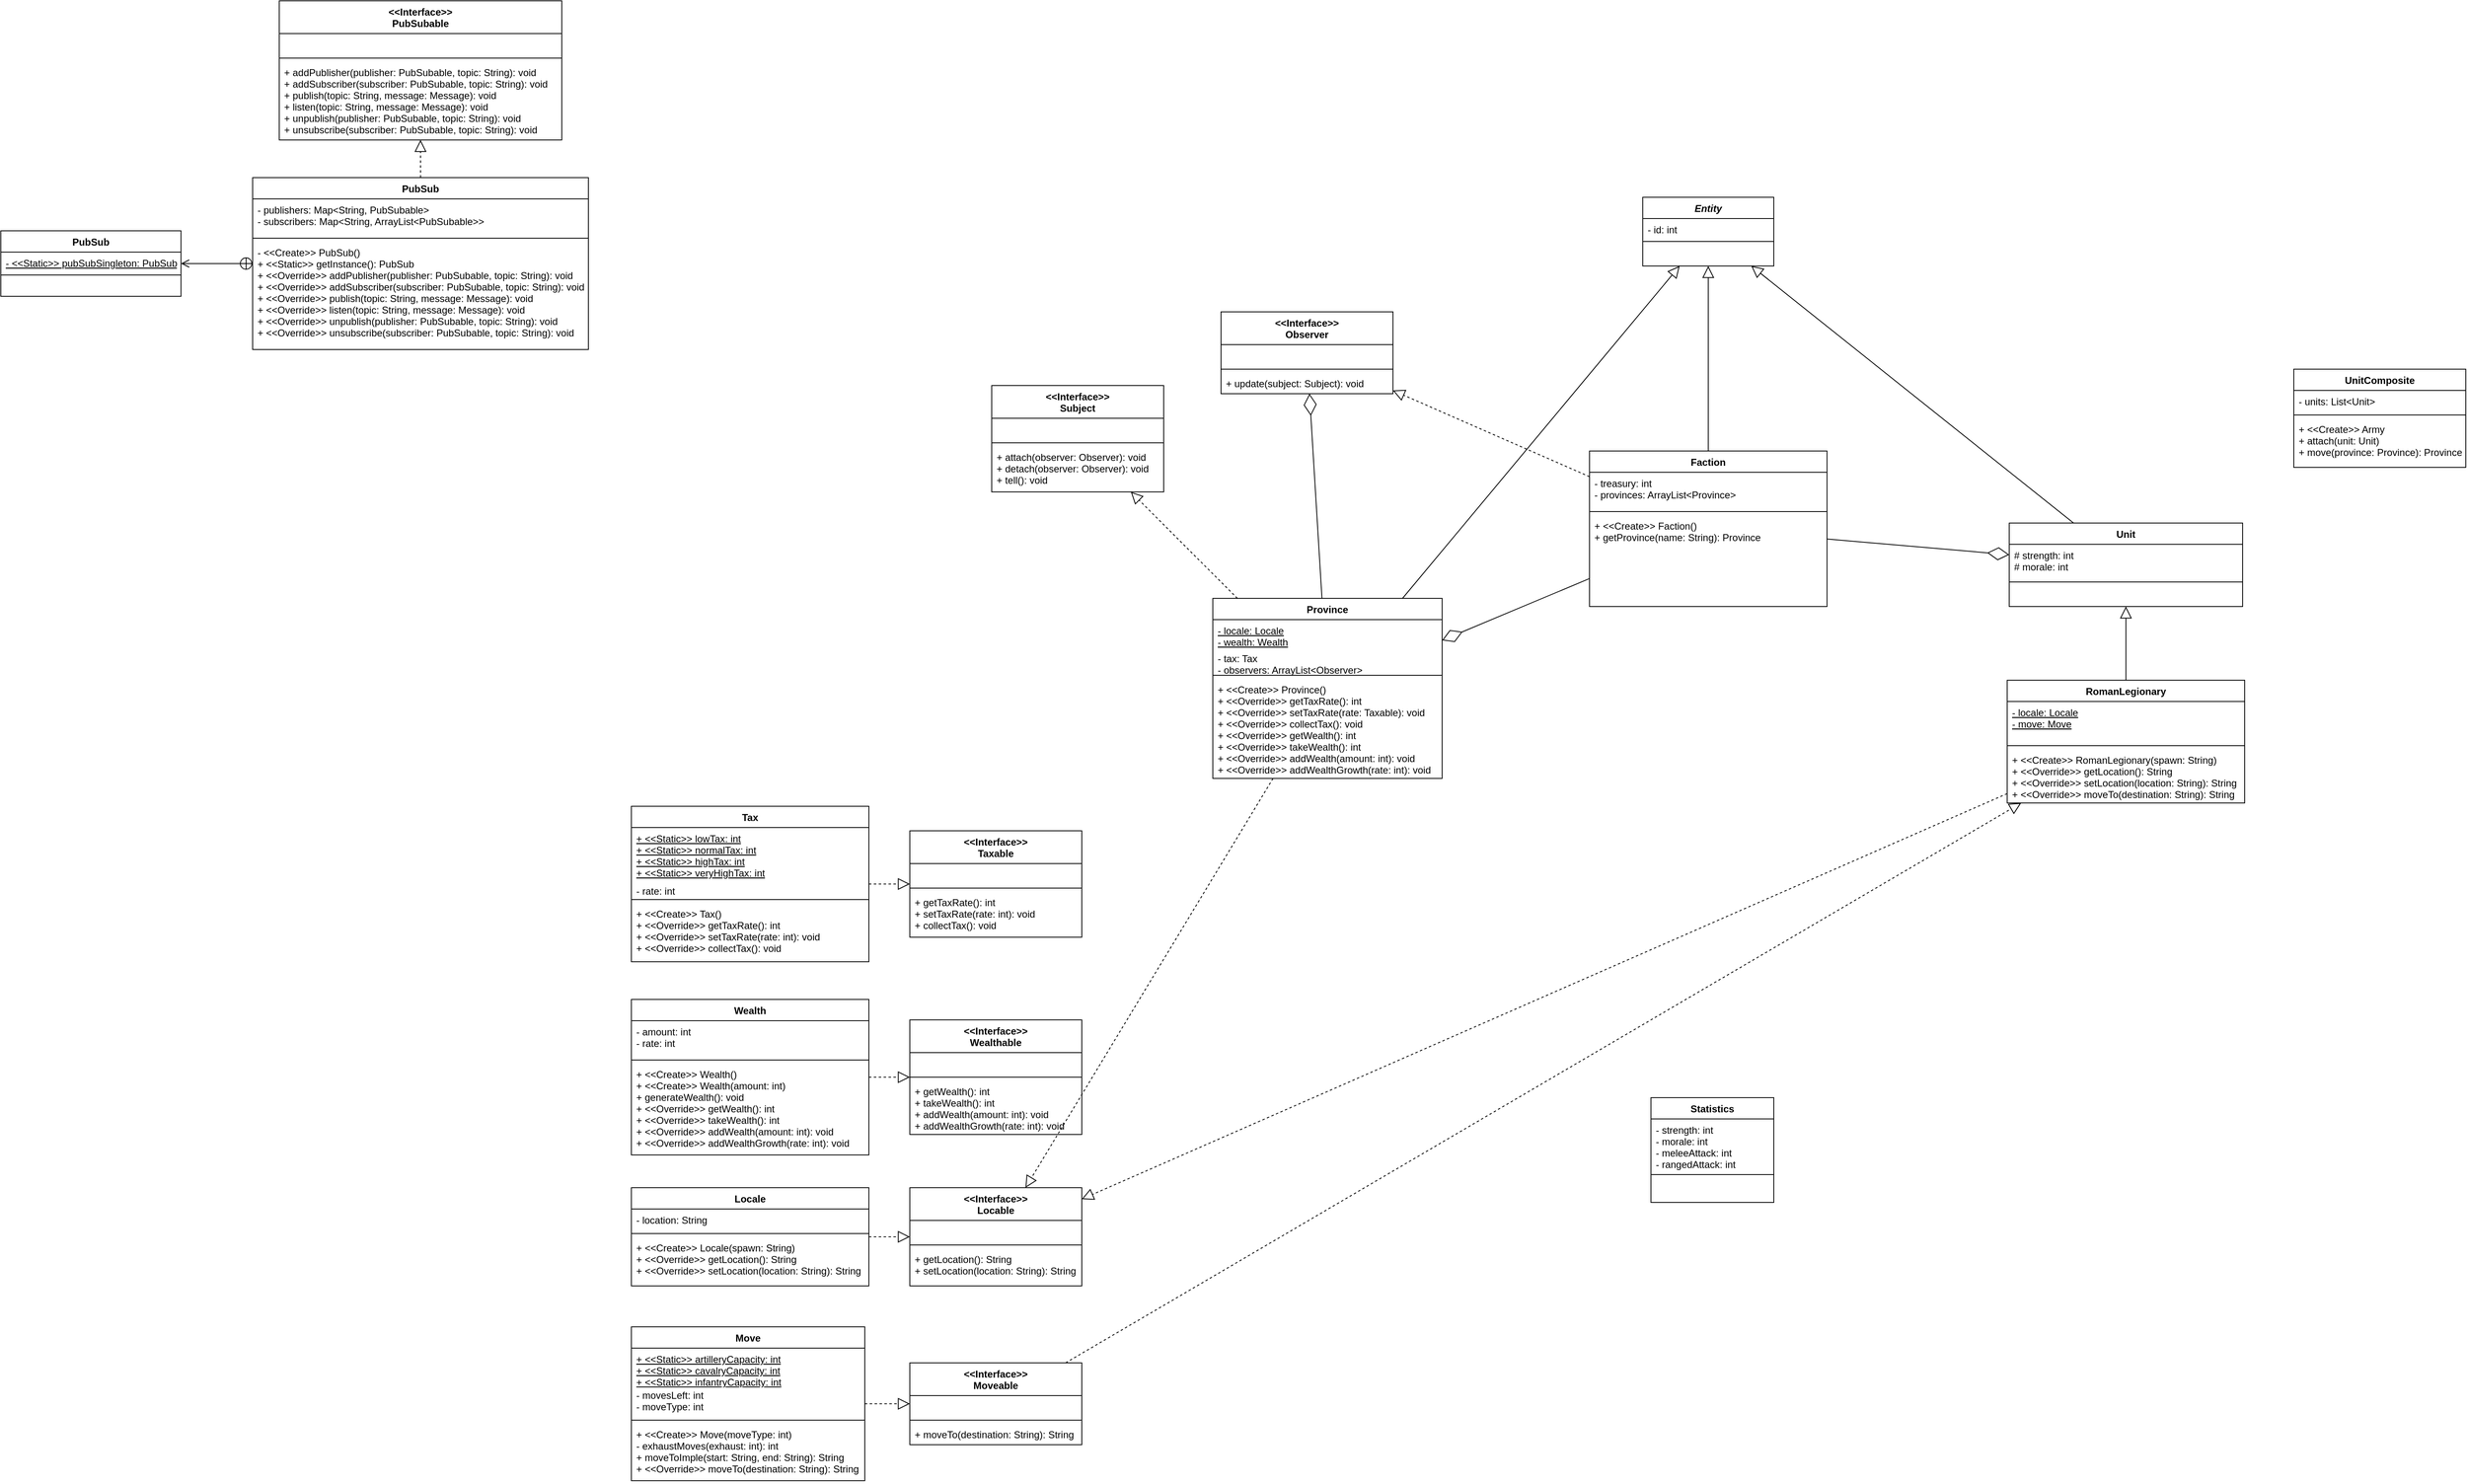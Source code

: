 <mxfile version="13.6.5">
    <diagram id="6988qr3DfwMfVrB6cIxQ" name="Page-1">
        <mxGraphModel dx="8612" dy="5591" grid="1" gridSize="10" guides="1" tooltips="1" connect="1" arrows="1" fold="1" page="1" pageScale="1" pageWidth="4681" pageHeight="3300" math="0" shadow="0">
            <root>
                <mxCell id="0"/>
                <mxCell id="1" parent="0"/>
                <mxCell id="2" value="RomanLegionary" style="swimlane;fontStyle=1;align=center;verticalAlign=top;childLayout=stackLayout;horizontal=1;startSize=26;horizontalStack=0;resizeParent=1;resizeParentMax=0;resizeLast=0;collapsible=1;marginBottom=0;" parent="1" vertex="1">
                    <mxGeometry x="360" y="40" width="290" height="150" as="geometry"/>
                </mxCell>
                <mxCell id="3" value="- locale: Locale&#10;- move: Move" style="text;strokeColor=none;fillColor=none;align=left;verticalAlign=top;spacingLeft=4;spacingRight=4;overflow=hidden;rotatable=0;points=[[0,0.5],[1,0.5]];portConstraint=eastwest;fontStyle=4" parent="2" vertex="1">
                    <mxGeometry y="26" width="290" height="50" as="geometry"/>
                </mxCell>
                <mxCell id="4" value="" style="line;strokeWidth=1;fillColor=none;align=left;verticalAlign=middle;spacingTop=-1;spacingLeft=3;spacingRight=3;rotatable=0;labelPosition=right;points=[];portConstraint=eastwest;" parent="2" vertex="1">
                    <mxGeometry y="76" width="290" height="8" as="geometry"/>
                </mxCell>
                <mxCell id="5" value="+ &lt;&lt;Create&gt;&gt; RomanLegionary(spawn: String)&#10;+ &lt;&lt;Override&gt;&gt; getLocation(): String&#10;+ &lt;&lt;Override&gt;&gt; setLocation(location: String): String&#10;+ &lt;&lt;Override&gt;&gt; moveTo(destination: String): String" style="text;strokeColor=none;fillColor=none;align=left;verticalAlign=top;spacingLeft=4;spacingRight=4;overflow=hidden;rotatable=0;points=[[0,0.5],[1,0.5]];portConstraint=eastwest;" parent="2" vertex="1">
                    <mxGeometry y="84" width="290" height="66" as="geometry"/>
                </mxCell>
                <mxCell id="86" value="" style="endArrow=block;endFill=0;endSize=12;html=1;" parent="1" source="2" target="6" edge="1">
                    <mxGeometry width="160" relative="1" as="geometry">
                        <mxPoint x="100" y="82.66" as="sourcePoint"/>
                        <mxPoint x="260" y="82.66" as="targetPoint"/>
                    </mxGeometry>
                </mxCell>
                <mxCell id="114" value="" style="endArrow=block;dashed=1;endFill=0;endSize=12;html=1;" parent="1" source="109" target="101" edge="1">
                    <mxGeometry width="160" relative="1" as="geometry">
                        <mxPoint x="83.705" y="450.0" as="sourcePoint"/>
                        <mxPoint x="126.286" y="390.0" as="targetPoint"/>
                    </mxGeometry>
                </mxCell>
                <mxCell id="115" value="" style="endArrow=block;dashed=1;endFill=0;endSize=12;html=1;" parent="1" source="2" target="101" edge="1">
                    <mxGeometry width="160" relative="1" as="geometry">
                        <mxPoint x="200" y="140" as="sourcePoint"/>
                        <mxPoint x="-40.325" y="292" as="targetPoint"/>
                    </mxGeometry>
                </mxCell>
                <mxCell id="153" value="" style="endArrow=block;dashed=1;endFill=0;endSize=12;html=1;" parent="1" source="68" target="249" edge="1">
                    <mxGeometry width="160" relative="1" as="geometry">
                        <mxPoint x="-630" y="-20" as="sourcePoint"/>
                        <mxPoint x="-730" y="-90" as="targetPoint"/>
                    </mxGeometry>
                </mxCell>
                <mxCell id="176" value="" style="endArrow=block;dashed=1;endFill=0;endSize=12;html=1;" parent="1" source="167" target="2" edge="1">
                    <mxGeometry width="160" relative="1" as="geometry">
                        <mxPoint x="219.17" y="-250" as="sourcePoint"/>
                        <mxPoint x="219.17" y="-340" as="targetPoint"/>
                    </mxGeometry>
                </mxCell>
                <mxCell id="177" value="" style="endArrow=block;dashed=1;endFill=0;endSize=12;html=1;" parent="1" source="171" target="167" edge="1">
                    <mxGeometry width="160" relative="1" as="geometry">
                        <mxPoint x="682.5" y="446.004" as="sourcePoint"/>
                        <mxPoint x="767.5" y="412.914" as="targetPoint"/>
                    </mxGeometry>
                </mxCell>
                <mxCell id="141" value="UnitComposite" style="swimlane;fontStyle=1;align=center;verticalAlign=top;childLayout=stackLayout;horizontal=1;startSize=26;horizontalStack=0;resizeParent=1;resizeParentMax=0;resizeLast=0;collapsible=1;marginBottom=0;" parent="1" vertex="1">
                    <mxGeometry x="710" y="-340" width="210" height="120" as="geometry"/>
                </mxCell>
                <mxCell id="142" value="- units: List&lt;Unit&gt;" style="text;strokeColor=none;fillColor=none;align=left;verticalAlign=top;spacingLeft=4;spacingRight=4;overflow=hidden;rotatable=0;points=[[0,0.5],[1,0.5]];portConstraint=eastwest;" parent="141" vertex="1">
                    <mxGeometry y="26" width="210" height="26" as="geometry"/>
                </mxCell>
                <mxCell id="143" value="" style="line;strokeWidth=1;fillColor=none;align=left;verticalAlign=middle;spacingTop=-1;spacingLeft=3;spacingRight=3;rotatable=0;labelPosition=right;points=[];portConstraint=eastwest;" parent="141" vertex="1">
                    <mxGeometry y="52" width="210" height="8" as="geometry"/>
                </mxCell>
                <mxCell id="144" value="+ &lt;&lt;Create&gt;&gt; Army&#10;+ attach(unit: Unit)&#10;+ move(province: Province): Province" style="text;strokeColor=none;fillColor=none;align=left;verticalAlign=top;spacingLeft=4;spacingRight=4;overflow=hidden;rotatable=0;points=[[0,0.5],[1,0.5]];portConstraint=eastwest;" parent="141" vertex="1">
                    <mxGeometry y="60" width="210" height="60" as="geometry"/>
                </mxCell>
                <mxCell id="191" value="" style="endArrow=block;dashed=1;endFill=0;endSize=12;html=1;" parent="1" source="196" target="192" edge="1">
                    <mxGeometry width="160" relative="1" as="geometry">
                        <mxPoint x="-356.295" y="460.0" as="sourcePoint"/>
                        <mxPoint x="-313.714" y="400.0" as="targetPoint"/>
                    </mxGeometry>
                </mxCell>
                <mxCell id="200" value="" style="endArrow=block;dashed=1;endFill=0;endSize=12;html=1;" parent="1" source="201" target="205" edge="1">
                    <mxGeometry width="160" relative="1" as="geometry">
                        <mxPoint x="-736.295" y="460.0" as="sourcePoint"/>
                        <mxPoint x="-693.714" y="400.0" as="targetPoint"/>
                    </mxGeometry>
                </mxCell>
                <mxCell id="236" value="" style="endArrow=block;dashed=1;endFill=0;endSize=12;html=1;" parent="1" source="68" target="101" edge="1">
                    <mxGeometry width="160" relative="1" as="geometry">
                        <mxPoint x="-259.998" y="48" as="sourcePoint"/>
                        <mxPoint x="-168.262" y="168" as="targetPoint"/>
                    </mxGeometry>
                </mxCell>
                <mxCell id="209" value="Faction" style="swimlane;fontStyle=1;align=center;verticalAlign=top;childLayout=stackLayout;horizontal=1;startSize=26;horizontalStack=0;resizeParent=1;resizeParentMax=0;resizeLast=0;collapsible=1;marginBottom=0;" parent="1" vertex="1">
                    <mxGeometry x="-150" y="-240" width="290" height="190" as="geometry"/>
                </mxCell>
                <mxCell id="210" value="- treasury: int&#10;- provinces: ArrayList&lt;Province&gt;" style="text;strokeColor=none;fillColor=none;align=left;verticalAlign=top;spacingLeft=4;spacingRight=4;overflow=hidden;rotatable=0;points=[[0,0.5],[1,0.5]];portConstraint=eastwest;fontStyle=0" parent="209" vertex="1">
                    <mxGeometry y="26" width="290" height="44" as="geometry"/>
                </mxCell>
                <mxCell id="211" value="" style="line;strokeWidth=1;fillColor=none;align=left;verticalAlign=middle;spacingTop=-1;spacingLeft=3;spacingRight=3;rotatable=0;labelPosition=right;points=[];portConstraint=eastwest;" parent="209" vertex="1">
                    <mxGeometry y="70" width="290" height="8" as="geometry"/>
                </mxCell>
                <mxCell id="212" value="+ &lt;&lt;Create&gt;&gt; Faction()&#10;+ getProvince(name: String): Province" style="text;strokeColor=none;fillColor=none;align=left;verticalAlign=top;spacingLeft=4;spacingRight=4;overflow=hidden;rotatable=0;points=[[0,0.5],[1,0.5]];portConstraint=eastwest;" parent="209" vertex="1">
                    <mxGeometry y="78" width="290" height="112" as="geometry"/>
                </mxCell>
                <mxCell id="158" value="Entity" style="swimlane;fontStyle=3;align=center;verticalAlign=top;childLayout=stackLayout;horizontal=1;startSize=26;horizontalStack=0;resizeParent=1;resizeParentMax=0;resizeLast=0;collapsible=1;marginBottom=0;" parent="1" vertex="1">
                    <mxGeometry x="-85" y="-550" width="160" height="84" as="geometry"/>
                </mxCell>
                <mxCell id="159" value="- id: int" style="text;strokeColor=none;fillColor=none;align=left;verticalAlign=top;spacingLeft=4;spacingRight=4;overflow=hidden;rotatable=0;points=[[0,0.5],[1,0.5]];portConstraint=eastwest;" parent="158" vertex="1">
                    <mxGeometry y="26" width="160" height="24" as="geometry"/>
                </mxCell>
                <mxCell id="160" value="" style="line;strokeWidth=1;fillColor=none;align=left;verticalAlign=middle;spacingTop=-1;spacingLeft=3;spacingRight=3;rotatable=0;labelPosition=right;points=[];portConstraint=eastwest;" parent="158" vertex="1">
                    <mxGeometry y="50" width="160" height="8" as="geometry"/>
                </mxCell>
                <mxCell id="161" value=" " style="text;strokeColor=none;fillColor=none;align=left;verticalAlign=top;spacingLeft=4;spacingRight=4;overflow=hidden;rotatable=0;points=[[0,0.5],[1,0.5]];portConstraint=eastwest;" parent="158" vertex="1">
                    <mxGeometry y="58" width="160" height="26" as="geometry"/>
                </mxCell>
                <mxCell id="6" value="Unit" style="swimlane;fontStyle=1;align=center;verticalAlign=top;childLayout=stackLayout;horizontal=1;startSize=26;horizontalStack=0;resizeParent=1;resizeParentMax=0;resizeLast=0;collapsible=1;marginBottom=0;" parent="1" vertex="1">
                    <mxGeometry x="362.5" y="-152" width="285" height="102" as="geometry"/>
                </mxCell>
                <mxCell id="7" value="# strength: int&#10;# morale: int" style="text;strokeColor=none;fillColor=none;align=left;verticalAlign=top;spacingLeft=4;spacingRight=4;overflow=hidden;rotatable=0;points=[[0,0.5],[1,0.5]];portConstraint=eastwest;" parent="6" vertex="1">
                    <mxGeometry y="26" width="285" height="42" as="geometry"/>
                </mxCell>
                <mxCell id="8" value="" style="line;strokeWidth=1;fillColor=none;align=left;verticalAlign=middle;spacingTop=-1;spacingLeft=3;spacingRight=3;rotatable=0;labelPosition=right;points=[];portConstraint=eastwest;" parent="6" vertex="1">
                    <mxGeometry y="68" width="285" height="8" as="geometry"/>
                </mxCell>
                <mxCell id="9" value=" " style="text;strokeColor=none;fillColor=none;align=left;verticalAlign=top;spacingLeft=4;spacingRight=4;overflow=hidden;rotatable=0;points=[[0,0.5],[1,0.5]];portConstraint=eastwest;" parent="6" vertex="1">
                    <mxGeometry y="76" width="285" height="26" as="geometry"/>
                </mxCell>
                <mxCell id="239" value="" style="endArrow=diamondThin;endFill=0;endSize=24;html=1;" parent="1" source="209" target="6" edge="1">
                    <mxGeometry width="160" relative="1" as="geometry">
                        <mxPoint x="-30" y="90" as="sourcePoint"/>
                        <mxPoint x="130" y="90" as="targetPoint"/>
                    </mxGeometry>
                </mxCell>
                <mxCell id="241" value="" style="endArrow=diamondThin;endFill=0;endSize=24;html=1;" parent="1" source="209" target="68" edge="1">
                    <mxGeometry width="160" relative="1" as="geometry">
                        <mxPoint x="-320" y="-19.0" as="sourcePoint"/>
                        <mxPoint x="-97.5" y="0.196" as="targetPoint"/>
                    </mxGeometry>
                </mxCell>
                <mxCell id="242" value="" style="endArrow=block;endFill=0;endSize=12;html=1;" parent="1" source="68" target="158" edge="1">
                    <mxGeometry width="160" relative="1" as="geometry">
                        <mxPoint x="-270" y="-200" as="sourcePoint"/>
                        <mxPoint x="-270" y="-290" as="targetPoint"/>
                    </mxGeometry>
                </mxCell>
                <mxCell id="243" value="" style="endArrow=block;endFill=0;endSize=12;html=1;" parent="1" source="209" target="158" edge="1">
                    <mxGeometry width="160" relative="1" as="geometry">
                        <mxPoint x="-418.333" y="10" as="sourcePoint"/>
                        <mxPoint x="-30" y="-456" as="targetPoint"/>
                    </mxGeometry>
                </mxCell>
                <mxCell id="244" value="" style="endArrow=block;endFill=0;endSize=12;html=1;" parent="1" source="6" target="158" edge="1">
                    <mxGeometry width="160" relative="1" as="geometry">
                        <mxPoint x="280" y="-284" as="sourcePoint"/>
                        <mxPoint x="280" y="-510" as="targetPoint"/>
                    </mxGeometry>
                </mxCell>
                <mxCell id="253" value="" style="endArrow=block;dashed=1;endFill=0;endSize=12;html=1;" parent="1" source="209" target="245" edge="1">
                    <mxGeometry width="160" relative="1" as="geometry">
                        <mxPoint x="-119.62" y="-282.957" as="sourcePoint"/>
                        <mxPoint x="-290.0" y="-400.0" as="targetPoint"/>
                    </mxGeometry>
                </mxCell>
                <mxCell id="254" value="" style="endArrow=diamondThin;endFill=0;endSize=24;html=1;" parent="1" source="68" target="245" edge="1">
                    <mxGeometry width="160" relative="1" as="geometry">
                        <mxPoint x="-320" y="-257.615" as="sourcePoint"/>
                        <mxPoint x="-570" y="-152.003" as="targetPoint"/>
                    </mxGeometry>
                </mxCell>
                <mxCell id="245" value="&lt;&lt;Interface&gt;&gt;&#10;Observer" style="swimlane;fontStyle=1;align=center;verticalAlign=top;childLayout=stackLayout;horizontal=1;startSize=40;horizontalStack=0;resizeParent=1;resizeParentMax=0;resizeLast=0;collapsible=1;marginBottom=0;" parent="1" vertex="1">
                    <mxGeometry x="-600" y="-410" width="210" height="100" as="geometry"/>
                </mxCell>
                <mxCell id="246" value=" " style="text;strokeColor=none;fillColor=none;align=left;verticalAlign=top;spacingLeft=4;spacingRight=4;overflow=hidden;rotatable=0;points=[[0,0.5],[1,0.5]];portConstraint=eastwest;" parent="245" vertex="1">
                    <mxGeometry y="40" width="210" height="26" as="geometry"/>
                </mxCell>
                <mxCell id="247" value="" style="line;strokeWidth=1;fillColor=none;align=left;verticalAlign=middle;spacingTop=-1;spacingLeft=3;spacingRight=3;rotatable=0;labelPosition=right;points=[];portConstraint=eastwest;" parent="245" vertex="1">
                    <mxGeometry y="66" width="210" height="8" as="geometry"/>
                </mxCell>
                <mxCell id="248" value="+ update(subject: Subject): void" style="text;strokeColor=none;fillColor=none;align=left;verticalAlign=top;spacingLeft=4;spacingRight=4;overflow=hidden;rotatable=0;points=[[0,0.5],[1,0.5]];portConstraint=eastwest;" parent="245" vertex="1">
                    <mxGeometry y="74" width="210" height="26" as="geometry"/>
                </mxCell>
                <mxCell id="68" value="Province" style="swimlane;fontStyle=1;align=center;verticalAlign=top;childLayout=stackLayout;horizontal=1;startSize=26;horizontalStack=0;resizeParent=1;resizeParentMax=0;resizeLast=0;collapsible=1;marginBottom=0;" parent="1" vertex="1">
                    <mxGeometry x="-610" y="-60" width="280" height="220" as="geometry"/>
                </mxCell>
                <mxCell id="69" value="- locale: Locale&#10;- wealth: Wealth" style="text;strokeColor=none;fillColor=none;align=left;verticalAlign=top;spacingLeft=4;spacingRight=4;overflow=hidden;rotatable=0;points=[[0,0.5],[1,0.5]];portConstraint=eastwest;fontStyle=4" parent="68" vertex="1">
                    <mxGeometry y="26" width="280" height="34" as="geometry"/>
                </mxCell>
                <mxCell id="237" value="- tax: Tax&#10;- observers: ArrayList&lt;Observer&gt;" style="text;strokeColor=none;fillColor=none;align=left;verticalAlign=top;spacingLeft=4;spacingRight=4;overflow=hidden;rotatable=0;points=[[0,0.5],[1,0.5]];portConstraint=eastwest;" parent="68" vertex="1">
                    <mxGeometry y="60" width="280" height="30" as="geometry"/>
                </mxCell>
                <mxCell id="70" value="" style="line;strokeWidth=1;fillColor=none;align=left;verticalAlign=middle;spacingTop=-1;spacingLeft=3;spacingRight=3;rotatable=0;labelPosition=right;points=[];portConstraint=eastwest;" parent="68" vertex="1">
                    <mxGeometry y="90" width="280" height="8" as="geometry"/>
                </mxCell>
                <mxCell id="71" value="+ &lt;&lt;Create&gt;&gt; Province()&#10;+ &lt;&lt;Override&gt;&gt; getTaxRate(): int&#10;+ &lt;&lt;Override&gt;&gt; setTaxRate(rate: Taxable): void&#10;+ &lt;&lt;Override&gt;&gt; collectTax(): void&#10;+ &lt;&lt;Override&gt;&gt; getWealth(): int&#10;+ &lt;&lt;Override&gt;&gt; takeWealth(): int&#10;+ &lt;&lt;Override&gt;&gt; addWealth(amount: int): void&#10;+ &lt;&lt;Override&gt;&gt; addWealthGrowth(rate: int): void" style="text;strokeColor=none;fillColor=none;align=left;verticalAlign=top;spacingLeft=4;spacingRight=4;overflow=hidden;rotatable=0;points=[[0,0.5],[1,0.5]];portConstraint=eastwest;" parent="68" vertex="1">
                    <mxGeometry y="98" width="280" height="122" as="geometry"/>
                </mxCell>
                <mxCell id="249" value="&lt;&lt;Interface&gt;&gt;&#10;Subject" style="swimlane;fontStyle=1;align=center;verticalAlign=top;childLayout=stackLayout;horizontal=1;startSize=40;horizontalStack=0;resizeParent=1;resizeParentMax=0;resizeLast=0;collapsible=1;marginBottom=0;" parent="1" vertex="1">
                    <mxGeometry x="-880" y="-320" width="210" height="130" as="geometry"/>
                </mxCell>
                <mxCell id="250" value=" " style="text;strokeColor=none;fillColor=none;align=left;verticalAlign=top;spacingLeft=4;spacingRight=4;overflow=hidden;rotatable=0;points=[[0,0.5],[1,0.5]];portConstraint=eastwest;" parent="249" vertex="1">
                    <mxGeometry y="40" width="210" height="26" as="geometry"/>
                </mxCell>
                <mxCell id="251" value="" style="line;strokeWidth=1;fillColor=none;align=left;verticalAlign=middle;spacingTop=-1;spacingLeft=3;spacingRight=3;rotatable=0;labelPosition=right;points=[];portConstraint=eastwest;" parent="249" vertex="1">
                    <mxGeometry y="66" width="210" height="8" as="geometry"/>
                </mxCell>
                <mxCell id="252" value="+ attach(observer: Observer): void&#10;+ detach(observer: Observer): void&#10;+ tell(): void" style="text;strokeColor=none;fillColor=none;align=left;verticalAlign=top;spacingLeft=4;spacingRight=4;overflow=hidden;rotatable=0;points=[[0,0.5],[1,0.5]];portConstraint=eastwest;" parent="249" vertex="1">
                    <mxGeometry y="74" width="210" height="56" as="geometry"/>
                </mxCell>
                <mxCell id="269" value="" style="endArrow=block;dashed=1;endFill=0;endSize=12;html=1;" edge="1" parent="1" source="265" target="261">
                    <mxGeometry width="160" relative="1" as="geometry">
                        <mxPoint x="-1265" y="-439" as="sourcePoint"/>
                        <mxPoint x="-1395" y="-569" as="targetPoint"/>
                    </mxGeometry>
                </mxCell>
                <mxCell id="201" value="Tax" style="swimlane;fontStyle=1;align=center;verticalAlign=top;childLayout=stackLayout;horizontal=1;startSize=26;horizontalStack=0;resizeParent=1;resizeParentMax=0;resizeLast=0;collapsible=1;marginBottom=0;" parent="1" vertex="1">
                    <mxGeometry x="-1320" y="194" width="290" height="190" as="geometry"/>
                </mxCell>
                <mxCell id="256" value="+ &lt;&lt;Static&gt;&gt; lowTax: int&#10;+ &lt;&lt;Static&gt;&gt; normalTax: int&#10;+ &lt;&lt;Static&gt;&gt; highTax: int&#10;+ &lt;&lt;Static&gt;&gt; veryHighTax: int" style="text;strokeColor=none;fillColor=none;align=left;verticalAlign=top;spacingLeft=4;spacingRight=4;overflow=hidden;rotatable=0;points=[[0,0.5],[1,0.5]];portConstraint=eastwest;fontStyle=4" parent="201" vertex="1">
                    <mxGeometry y="26" width="290" height="64" as="geometry"/>
                </mxCell>
                <mxCell id="202" value="- rate: int" style="text;strokeColor=none;fillColor=none;align=left;verticalAlign=top;spacingLeft=4;spacingRight=4;overflow=hidden;rotatable=0;points=[[0,0.5],[1,0.5]];portConstraint=eastwest;fontStyle=0" parent="201" vertex="1">
                    <mxGeometry y="90" width="290" height="20" as="geometry"/>
                </mxCell>
                <mxCell id="203" value="" style="line;strokeWidth=1;fillColor=none;align=left;verticalAlign=middle;spacingTop=-1;spacingLeft=3;spacingRight=3;rotatable=0;labelPosition=right;points=[];portConstraint=eastwest;" parent="201" vertex="1">
                    <mxGeometry y="110" width="290" height="8" as="geometry"/>
                </mxCell>
                <mxCell id="204" value="+ &lt;&lt;Create&gt;&gt; Tax()&#10;+ &lt;&lt;Override&gt;&gt; getTaxRate(): int&#10;+ &lt;&lt;Override&gt;&gt; setTaxRate(rate: int): void&#10;+ &lt;&lt;Override&gt;&gt; collectTax(): void" style="text;strokeColor=none;fillColor=none;align=left;verticalAlign=top;spacingLeft=4;spacingRight=4;overflow=hidden;rotatable=0;points=[[0,0.5],[1,0.5]];portConstraint=eastwest;" parent="201" vertex="1">
                    <mxGeometry y="118" width="290" height="72" as="geometry"/>
                </mxCell>
                <mxCell id="205" value="&lt;&lt;Interface&gt;&gt;&#10;Taxable" style="swimlane;fontStyle=1;align=center;verticalAlign=top;childLayout=stackLayout;horizontal=1;startSize=40;horizontalStack=0;resizeParent=1;resizeParentMax=0;resizeLast=0;collapsible=1;marginBottom=0;" parent="1" vertex="1">
                    <mxGeometry x="-980" y="224" width="210" height="130" as="geometry"/>
                </mxCell>
                <mxCell id="206" value=" " style="text;strokeColor=none;fillColor=none;align=left;verticalAlign=top;spacingLeft=4;spacingRight=4;overflow=hidden;rotatable=0;points=[[0,0.5],[1,0.5]];portConstraint=eastwest;" parent="205" vertex="1">
                    <mxGeometry y="40" width="210" height="26" as="geometry"/>
                </mxCell>
                <mxCell id="207" value="" style="line;strokeWidth=1;fillColor=none;align=left;verticalAlign=middle;spacingTop=-1;spacingLeft=3;spacingRight=3;rotatable=0;labelPosition=right;points=[];portConstraint=eastwest;" parent="205" vertex="1">
                    <mxGeometry y="66" width="210" height="8" as="geometry"/>
                </mxCell>
                <mxCell id="208" value="+ getTaxRate(): int&#10;+ setTaxRate(rate: int): void&#10;+ collectTax(): void" style="text;strokeColor=none;fillColor=none;align=left;verticalAlign=top;spacingLeft=4;spacingRight=4;overflow=hidden;rotatable=0;points=[[0,0.5],[1,0.5]];portConstraint=eastwest;" parent="205" vertex="1">
                    <mxGeometry y="74" width="210" height="56" as="geometry"/>
                </mxCell>
                <mxCell id="196" value="Wealth" style="swimlane;fontStyle=1;align=center;verticalAlign=top;childLayout=stackLayout;horizontal=1;startSize=26;horizontalStack=0;resizeParent=1;resizeParentMax=0;resizeLast=0;collapsible=1;marginBottom=0;" parent="1" vertex="1">
                    <mxGeometry x="-1320" y="430" width="290" height="190" as="geometry"/>
                </mxCell>
                <mxCell id="197" value="- amount: int&#10;- rate: int" style="text;strokeColor=none;fillColor=none;align=left;verticalAlign=top;spacingLeft=4;spacingRight=4;overflow=hidden;rotatable=0;points=[[0,0.5],[1,0.5]];portConstraint=eastwest;fontStyle=0" parent="196" vertex="1">
                    <mxGeometry y="26" width="290" height="44" as="geometry"/>
                </mxCell>
                <mxCell id="198" value="" style="line;strokeWidth=1;fillColor=none;align=left;verticalAlign=middle;spacingTop=-1;spacingLeft=3;spacingRight=3;rotatable=0;labelPosition=right;points=[];portConstraint=eastwest;" parent="196" vertex="1">
                    <mxGeometry y="70" width="290" height="8" as="geometry"/>
                </mxCell>
                <mxCell id="199" value="+ &lt;&lt;Create&gt;&gt; Wealth()&#10;+ &lt;&lt;Create&gt;&gt; Wealth(amount: int)&#10;+ generateWealth(): void&#10;+ &lt;&lt;Override&gt;&gt; getWealth(): int&#10;+ &lt;&lt;Override&gt;&gt; takeWealth(): int&#10;+ &lt;&lt;Override&gt;&gt; addWealth(amount: int): void&#10;+ &lt;&lt;Override&gt;&gt; addWealthGrowth(rate: int): void" style="text;strokeColor=none;fillColor=none;align=left;verticalAlign=top;spacingLeft=4;spacingRight=4;overflow=hidden;rotatable=0;points=[[0,0.5],[1,0.5]];portConstraint=eastwest;" parent="196" vertex="1">
                    <mxGeometry y="78" width="290" height="112" as="geometry"/>
                </mxCell>
                <mxCell id="192" value="&lt;&lt;Interface&gt;&gt;&#10;Wealthable" style="swimlane;fontStyle=1;align=center;verticalAlign=top;childLayout=stackLayout;horizontal=1;startSize=40;horizontalStack=0;resizeParent=1;resizeParentMax=0;resizeLast=0;collapsible=1;marginBottom=0;" parent="1" vertex="1">
                    <mxGeometry x="-980" y="455" width="210" height="140" as="geometry"/>
                </mxCell>
                <mxCell id="193" value=" " style="text;strokeColor=none;fillColor=none;align=left;verticalAlign=top;spacingLeft=4;spacingRight=4;overflow=hidden;rotatable=0;points=[[0,0.5],[1,0.5]];portConstraint=eastwest;" parent="192" vertex="1">
                    <mxGeometry y="40" width="210" height="26" as="geometry"/>
                </mxCell>
                <mxCell id="194" value="" style="line;strokeWidth=1;fillColor=none;align=left;verticalAlign=middle;spacingTop=-1;spacingLeft=3;spacingRight=3;rotatable=0;labelPosition=right;points=[];portConstraint=eastwest;" parent="192" vertex="1">
                    <mxGeometry y="66" width="210" height="8" as="geometry"/>
                </mxCell>
                <mxCell id="195" value="+ getWealth(): int&#10;+ takeWealth(): int&#10;+ addWealth(amount: int): void&#10;+ addWealthGrowth(rate: int): void" style="text;strokeColor=none;fillColor=none;align=left;verticalAlign=top;spacingLeft=4;spacingRight=4;overflow=hidden;rotatable=0;points=[[0,0.5],[1,0.5]];portConstraint=eastwest;" parent="192" vertex="1">
                    <mxGeometry y="74" width="210" height="66" as="geometry"/>
                </mxCell>
                <mxCell id="109" value="Locale" style="swimlane;fontStyle=1;align=center;verticalAlign=top;childLayout=stackLayout;horizontal=1;startSize=26;horizontalStack=0;resizeParent=1;resizeParentMax=0;resizeLast=0;collapsible=1;marginBottom=0;" parent="1" vertex="1">
                    <mxGeometry x="-1320" y="660" width="290" height="120" as="geometry"/>
                </mxCell>
                <mxCell id="110" value="- location: String" style="text;strokeColor=none;fillColor=none;align=left;verticalAlign=top;spacingLeft=4;spacingRight=4;overflow=hidden;rotatable=0;points=[[0,0.5],[1,0.5]];portConstraint=eastwest;fontStyle=0" parent="109" vertex="1">
                    <mxGeometry y="26" width="290" height="26" as="geometry"/>
                </mxCell>
                <mxCell id="111" value="" style="line;strokeWidth=1;fillColor=none;align=left;verticalAlign=middle;spacingTop=-1;spacingLeft=3;spacingRight=3;rotatable=0;labelPosition=right;points=[];portConstraint=eastwest;" parent="109" vertex="1">
                    <mxGeometry y="52" width="290" height="8" as="geometry"/>
                </mxCell>
                <mxCell id="112" value="+ &lt;&lt;Create&gt;&gt; Locale(spawn: String)&#10;+ &lt;&lt;Override&gt;&gt; getLocation(): String&#10;+ &lt;&lt;Override&gt;&gt; setLocation(location: String): String" style="text;strokeColor=none;fillColor=none;align=left;verticalAlign=top;spacingLeft=4;spacingRight=4;overflow=hidden;rotatable=0;points=[[0,0.5],[1,0.5]];portConstraint=eastwest;" parent="109" vertex="1">
                    <mxGeometry y="60" width="290" height="60" as="geometry"/>
                </mxCell>
                <mxCell id="101" value="&lt;&lt;Interface&gt;&gt;&#10;Locable" style="swimlane;fontStyle=1;align=center;verticalAlign=top;childLayout=stackLayout;horizontal=1;startSize=40;horizontalStack=0;resizeParent=1;resizeParentMax=0;resizeLast=0;collapsible=1;marginBottom=0;" parent="1" vertex="1">
                    <mxGeometry x="-980" y="660" width="210" height="120" as="geometry"/>
                </mxCell>
                <mxCell id="102" value=" " style="text;strokeColor=none;fillColor=none;align=left;verticalAlign=top;spacingLeft=4;spacingRight=4;overflow=hidden;rotatable=0;points=[[0,0.5],[1,0.5]];portConstraint=eastwest;" parent="101" vertex="1">
                    <mxGeometry y="40" width="210" height="26" as="geometry"/>
                </mxCell>
                <mxCell id="103" value="" style="line;strokeWidth=1;fillColor=none;align=left;verticalAlign=middle;spacingTop=-1;spacingLeft=3;spacingRight=3;rotatable=0;labelPosition=right;points=[];portConstraint=eastwest;" parent="101" vertex="1">
                    <mxGeometry y="66" width="210" height="8" as="geometry"/>
                </mxCell>
                <mxCell id="104" value="+ getLocation(): String&#10;+ setLocation(location: String): String" style="text;strokeColor=none;fillColor=none;align=left;verticalAlign=top;spacingLeft=4;spacingRight=4;overflow=hidden;rotatable=0;points=[[0,0.5],[1,0.5]];portConstraint=eastwest;" parent="101" vertex="1">
                    <mxGeometry y="74" width="210" height="46" as="geometry"/>
                </mxCell>
                <mxCell id="171" value="Move" style="swimlane;fontStyle=1;align=center;verticalAlign=top;childLayout=stackLayout;horizontal=1;startSize=26;horizontalStack=0;resizeParent=1;resizeParentMax=0;resizeLast=0;collapsible=1;marginBottom=0;" parent="1" vertex="1">
                    <mxGeometry x="-1320" y="830" width="285" height="188" as="geometry"/>
                </mxCell>
                <mxCell id="189" value="+ &lt;&lt;Static&gt;&gt; artilleryCapacity: int&#10;+ &lt;&lt;Static&gt;&gt; cavalryCapacity: int&#10;+ &lt;&lt;Static&gt;&gt; infantryCapacity: int" style="text;strokeColor=none;fillColor=none;align=left;verticalAlign=top;spacingLeft=4;spacingRight=4;overflow=hidden;rotatable=0;points=[[0,0.5],[1,0.5]];portConstraint=eastwest;fontStyle=4" parent="171" vertex="1">
                    <mxGeometry y="26" width="285" height="44" as="geometry"/>
                </mxCell>
                <mxCell id="190" value="- movesLeft: int&#10;- moveType: int" style="text;strokeColor=none;fillColor=none;align=left;verticalAlign=top;spacingLeft=4;spacingRight=4;overflow=hidden;rotatable=0;points=[[0,0.5],[1,0.5]];portConstraint=eastwest;fontStyle=0" parent="171" vertex="1">
                    <mxGeometry y="70" width="285" height="40" as="geometry"/>
                </mxCell>
                <mxCell id="173" value="" style="line;strokeWidth=1;fillColor=none;align=left;verticalAlign=middle;spacingTop=-1;spacingLeft=3;spacingRight=3;rotatable=0;labelPosition=right;points=[];portConstraint=eastwest;" parent="171" vertex="1">
                    <mxGeometry y="110" width="285" height="8" as="geometry"/>
                </mxCell>
                <mxCell id="174" value="+ &lt;&lt;Create&gt;&gt; Move(moveType: int)&#10;- exhaustMoves(exhaust: int): int&#10;+ moveToImple(start: String, end: String): String&#10;+ &lt;&lt;Override&gt;&gt; moveTo(destination: String): String" style="text;strokeColor=none;fillColor=none;align=left;verticalAlign=top;spacingLeft=4;spacingRight=4;overflow=hidden;rotatable=0;points=[[0,0.5],[1,0.5]];portConstraint=eastwest;" parent="171" vertex="1">
                    <mxGeometry y="118" width="285" height="70" as="geometry"/>
                </mxCell>
                <mxCell id="167" value="&lt;&lt;Interface&gt;&gt;&#10;Moveable" style="swimlane;fontStyle=1;align=center;verticalAlign=top;childLayout=stackLayout;horizontal=1;startSize=40;horizontalStack=0;resizeParent=1;resizeParentMax=0;resizeLast=0;collapsible=1;marginBottom=0;" parent="1" vertex="1">
                    <mxGeometry x="-980" y="874" width="210" height="100" as="geometry"/>
                </mxCell>
                <mxCell id="168" value=" " style="text;strokeColor=none;fillColor=none;align=left;verticalAlign=top;spacingLeft=4;spacingRight=4;overflow=hidden;rotatable=0;points=[[0,0.5],[1,0.5]];portConstraint=eastwest;" parent="167" vertex="1">
                    <mxGeometry y="40" width="210" height="26" as="geometry"/>
                </mxCell>
                <mxCell id="169" value="" style="line;strokeWidth=1;fillColor=none;align=left;verticalAlign=middle;spacingTop=-1;spacingLeft=3;spacingRight=3;rotatable=0;labelPosition=right;points=[];portConstraint=eastwest;" parent="167" vertex="1">
                    <mxGeometry y="66" width="210" height="8" as="geometry"/>
                </mxCell>
                <mxCell id="170" value="+ moveTo(destination: String): String" style="text;strokeColor=none;fillColor=none;align=left;verticalAlign=top;spacingLeft=4;spacingRight=4;overflow=hidden;rotatable=0;points=[[0,0.5],[1,0.5]];portConstraint=eastwest;" parent="167" vertex="1">
                    <mxGeometry y="74" width="210" height="26" as="geometry"/>
                </mxCell>
                <mxCell id="154" value="Statistics" style="swimlane;fontStyle=1;align=center;verticalAlign=top;childLayout=stackLayout;horizontal=1;startSize=26;horizontalStack=0;resizeParent=1;resizeParentMax=0;resizeLast=0;collapsible=1;marginBottom=0;" parent="1" vertex="1">
                    <mxGeometry x="-75" y="550" width="150" height="128" as="geometry"/>
                </mxCell>
                <mxCell id="155" value="- strength: int&#10;- morale: int&#10;- meleeAttack: int&#10;- rangedAttack: int" style="text;strokeColor=none;fillColor=none;align=left;verticalAlign=top;spacingLeft=4;spacingRight=4;overflow=hidden;rotatable=0;points=[[0,0.5],[1,0.5]];portConstraint=eastwest;fontStyle=0" parent="154" vertex="1">
                    <mxGeometry y="26" width="150" height="64" as="geometry"/>
                </mxCell>
                <mxCell id="156" value="" style="line;strokeWidth=1;fillColor=none;align=left;verticalAlign=middle;spacingTop=-1;spacingLeft=3;spacingRight=3;rotatable=0;labelPosition=right;points=[];portConstraint=eastwest;" parent="154" vertex="1">
                    <mxGeometry y="90" width="150" height="8" as="geometry"/>
                </mxCell>
                <mxCell id="157" value=" " style="text;strokeColor=none;fillColor=none;align=left;verticalAlign=top;spacingLeft=4;spacingRight=4;overflow=hidden;rotatable=0;points=[[0,0.5],[1,0.5]];portConstraint=eastwest;" parent="154" vertex="1">
                    <mxGeometry y="98" width="150" height="30" as="geometry"/>
                </mxCell>
                <mxCell id="282" value="" style="endArrow=open;startArrow=circlePlus;endFill=0;startFill=0;endSize=8;html=1;" edge="1" parent="1" source="265" target="283">
                    <mxGeometry width="160" relative="1" as="geometry">
                        <mxPoint x="-1860" y="-654" as="sourcePoint"/>
                        <mxPoint x="-1820" y="-784" as="targetPoint"/>
                    </mxGeometry>
                </mxCell>
                <mxCell id="261" value="&lt;&lt;Interface&gt;&gt;&#10;PubSubable" style="swimlane;fontStyle=1;align=center;verticalAlign=top;childLayout=stackLayout;horizontal=1;startSize=40;horizontalStack=0;resizeParent=1;resizeParentMax=0;resizeLast=0;collapsible=1;marginBottom=0;" vertex="1" parent="1">
                    <mxGeometry x="-1750" y="-790" width="345" height="170" as="geometry"/>
                </mxCell>
                <mxCell id="262" value=" " style="text;strokeColor=none;fillColor=none;align=left;verticalAlign=top;spacingLeft=4;spacingRight=4;overflow=hidden;rotatable=0;points=[[0,0.5],[1,0.5]];portConstraint=eastwest;" vertex="1" parent="261">
                    <mxGeometry y="40" width="345" height="26" as="geometry"/>
                </mxCell>
                <mxCell id="263" value="" style="line;strokeWidth=1;fillColor=none;align=left;verticalAlign=middle;spacingTop=-1;spacingLeft=3;spacingRight=3;rotatable=0;labelPosition=right;points=[];portConstraint=eastwest;" vertex="1" parent="261">
                    <mxGeometry y="66" width="345" height="8" as="geometry"/>
                </mxCell>
                <mxCell id="264" value="+ addPublisher(publisher: PubSubable, topic: String): void&#10;+ addSubscriber(subscriber: PubSubable, topic: String): void&#10;+ publish(topic: String, message: Message): void&#10;+ listen(topic: String, message: Message): void&#10;+ unpublish(publisher: PubSubable, topic: String): void&#10;+ unsubscribe(subscriber: PubSubable, topic: String): void" style="text;strokeColor=none;fillColor=none;align=left;verticalAlign=top;spacingLeft=4;spacingRight=4;overflow=hidden;rotatable=0;points=[[0,0.5],[1,0.5]];portConstraint=eastwest;" vertex="1" parent="261">
                    <mxGeometry y="74" width="345" height="96" as="geometry"/>
                </mxCell>
                <mxCell id="265" value="PubSub" style="swimlane;fontStyle=1;align=center;verticalAlign=top;childLayout=stackLayout;horizontal=1;startSize=26;horizontalStack=0;resizeParent=1;resizeParentMax=0;resizeLast=0;collapsible=1;marginBottom=0;" vertex="1" parent="1">
                    <mxGeometry x="-1782.5" y="-574" width="410" height="210" as="geometry"/>
                </mxCell>
                <mxCell id="266" value="- publishers: Map&lt;String, PubSubable&gt;&#10;- subscribers: Map&lt;String, ArrayList&lt;PubSubable&gt;&gt;" style="text;strokeColor=none;fillColor=none;align=left;verticalAlign=top;spacingLeft=4;spacingRight=4;overflow=hidden;rotatable=0;points=[[0,0.5],[1,0.5]];portConstraint=eastwest;" vertex="1" parent="265">
                    <mxGeometry y="26" width="410" height="44" as="geometry"/>
                </mxCell>
                <mxCell id="267" value="" style="line;strokeWidth=1;fillColor=none;align=left;verticalAlign=middle;spacingTop=-1;spacingLeft=3;spacingRight=3;rotatable=0;labelPosition=right;points=[];portConstraint=eastwest;" vertex="1" parent="265">
                    <mxGeometry y="70" width="410" height="8" as="geometry"/>
                </mxCell>
                <mxCell id="268" value="- &lt;&lt;Create&gt;&gt; PubSub()&#10;+ &lt;&lt;Static&gt;&gt; getInstance(): PubSub&#10;+ &lt;&lt;Override&gt;&gt; addPublisher(publisher: PubSubable, topic: String): void&#10;+ &lt;&lt;Override&gt;&gt; addSubscriber(subscriber: PubSubable, topic: String): void&#10;+ &lt;&lt;Override&gt;&gt; publish(topic: String, message: Message): void&#10;+ &lt;&lt;Override&gt;&gt; listen(topic: String, message: Message): void&#10;+ &lt;&lt;Override&gt;&gt; unpublish(publisher: PubSubable, topic: String): void&#10;+ &lt;&lt;Override&gt;&gt; unsubscribe(subscriber: PubSubable, topic: String): void" style="text;strokeColor=none;fillColor=none;align=left;verticalAlign=top;spacingLeft=4;spacingRight=4;overflow=hidden;rotatable=0;points=[[0,0.5],[1,0.5]];portConstraint=eastwest;" vertex="1" parent="265">
                    <mxGeometry y="78" width="410" height="132" as="geometry"/>
                </mxCell>
                <mxCell id="283" value="PubSub" style="swimlane;fontStyle=1;align=center;verticalAlign=top;childLayout=stackLayout;horizontal=1;startSize=26;horizontalStack=0;resizeParent=1;resizeParentMax=0;resizeLast=0;collapsible=1;marginBottom=0;" vertex="1" parent="1">
                    <mxGeometry x="-2090" y="-509" width="220" height="80" as="geometry"/>
                </mxCell>
                <mxCell id="284" value="- &lt;&lt;Static&gt;&gt; pubSubSingleton: PubSub" style="text;strokeColor=none;fillColor=none;align=left;verticalAlign=top;spacingLeft=4;spacingRight=4;overflow=hidden;rotatable=0;points=[[0,0.5],[1,0.5]];portConstraint=eastwest;fontStyle=4" vertex="1" parent="283">
                    <mxGeometry y="26" width="220" height="24" as="geometry"/>
                </mxCell>
                <mxCell id="285" value="" style="line;strokeWidth=1;fillColor=none;align=left;verticalAlign=middle;spacingTop=-1;spacingLeft=3;spacingRight=3;rotatable=0;labelPosition=right;points=[];portConstraint=eastwest;" vertex="1" parent="283">
                    <mxGeometry y="50" width="220" height="8" as="geometry"/>
                </mxCell>
                <mxCell id="286" value=" " style="text;strokeColor=none;fillColor=none;align=left;verticalAlign=top;spacingLeft=4;spacingRight=4;overflow=hidden;rotatable=0;points=[[0,0.5],[1,0.5]];portConstraint=eastwest;" vertex="1" parent="283">
                    <mxGeometry y="58" width="220" height="22" as="geometry"/>
                </mxCell>
            </root>
        </mxGraphModel>
    </diagram>
</mxfile>
